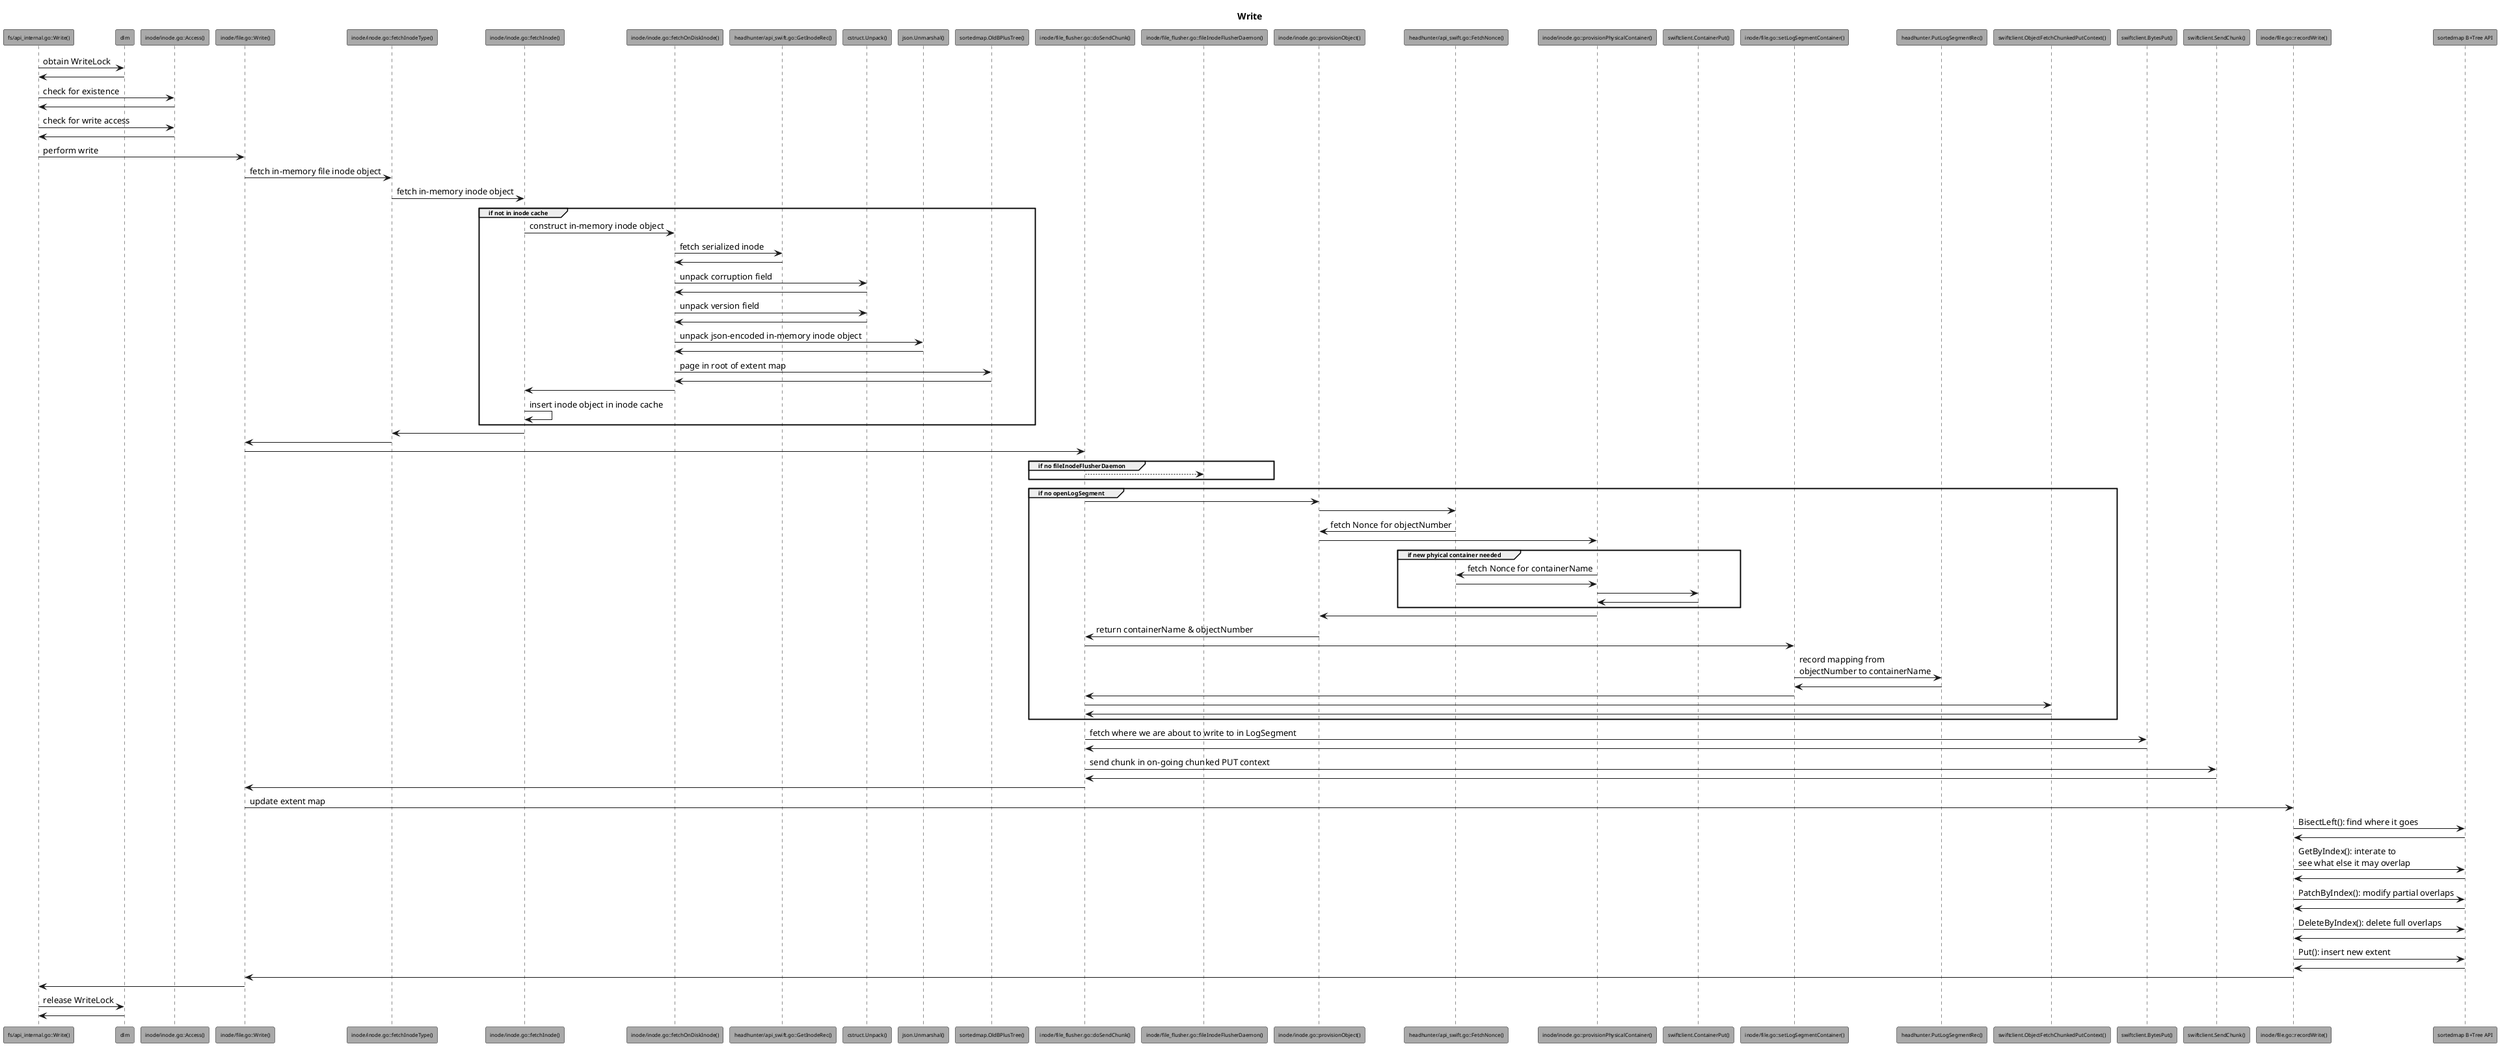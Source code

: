 @startuml

skinparam sequenceTitleFontSize 40
skinparam sequenceTitleFontStyle bold

skinparam sequenceParticipantBackgroundColor #darkgrey
skinparam sequenceParticipantFontSize 8

skinparam sequenceGroupHeaderFontSize 9

title Write

participant fs.Write as "fs/api_internal.go::Write()"
participant dlm
participant inode.Access as "inode/inode.go::Access()"
participant inode.Write as "inode/file.go::Write()"
participant inode.fetchInodeType as "inode/inode.go::fetchInodeType()"
participant inode.fetchInode as "inode/inode.go::fetchInode()"
participant inode.fetchOnDiskInode as "inode/inode.go::fetchOnDiskInode()"
participant headhunter.GetInodeRec as "headhunter/api_swift.go::GetInodeRec()"
participant cstruct.Unpack as "cstruct.Unpack()"
participant json.Unmarshal as "json.Unmarshal()"
participant sortedmap.OldBPlusTree as "sortedmap.OldBPlusTree()"
participant inode.doSendChunk as "inode/file_flusher.go::doSendChunk()"
participant inode.fileInodeFlusherDaemon as "inode/file_flusher.go::fileInodeFlusherDaemon()"
participant inode.provisionObject as "inode/inode.go::provisionObject()"
participant headhunter.FetchNonce as "headhunter/api_swift.go::FetchNonce()"
participant inode.provisionPhysicalContainer as "inode/inode.go::provisionPhysicalContainer()"
participant swiftclient.ContainerPut as "swiftclient.ContainerPut()"
participant inode.setLogSegmentContainer as "inode/file.go::setLogSegmentContainer()"
participant headhunter.PutLogSegmentRec as "headhunter.PutLogSegmentRec()"
participant swiftclient.ObjectFetchChunkedPutContext as "swiftclient.ObjectFetchChunkedPutContext()"
participant swiftclient.BytesPut as "swiftclient.BytesPut()"
participant swiftclient.SendChunk as "swiftclient.SendChunk()"
participant inode.recordWrite as "inode/file.go::recordWrite()"
participant sortedmap as "sortedmap B+Tree API"

fs.Write->dlm: obtain WriteLock
dlm->fs.Write
fs.Write->inode.Access: check for existence
inode.Access->fs.Write
fs.Write->inode.Access: check for write access
inode.Access->fs.Write
fs.Write->inode.Write: perform write
  inode.Write->inode.fetchInodeType: fetch in-memory file inode object
    inode.fetchInodeType->inode.fetchInode: fetch in-memory inode object
      group if not in inode cache
        inode.fetchInode->inode.fetchOnDiskInode: construct in-memory inode object
          inode.fetchOnDiskInode->headhunter.GetInodeRec: fetch serialized inode
          headhunter.GetInodeRec->inode.fetchOnDiskInode
          inode.fetchOnDiskInode->cstruct.Unpack: unpack corruption field
          cstruct.Unpack->inode.fetchOnDiskInode
          inode.fetchOnDiskInode->cstruct.Unpack: unpack version field
          cstruct.Unpack->inode.fetchOnDiskInode
          inode.fetchOnDiskInode->json.Unmarshal: unpack json-encoded in-memory inode object
          json.Unmarshal->inode.fetchOnDiskInode
          inode.fetchOnDiskInode->sortedmap.OldBPlusTree: page in root of extent map
          sortedmap.OldBPlusTree->inode.fetchOnDiskInode
        inode.fetchOnDiskInode->inode.fetchInode
        inode.fetchInode->inode.fetchInode: insert inode object in inode cache
      end
    inode.fetchInode->inode.fetchInodeType
  inode.fetchInodeType->inode.Write
  inode.Write->inode.doSendChunk
    group if no fileInodeFlusherDaemon
      inode.doSendChunk-->inode.fileInodeFlusherDaemon
    end
    group if no openLogSegment
      inode.doSendChunk->inode.provisionObject
        inode.provisionObject->headhunter.FetchNonce
        headhunter.FetchNonce->inode.provisionObject: fetch Nonce for objectNumber
        inode.provisionObject->inode.provisionPhysicalContainer
          group if new phyical container needed
            inode.provisionPhysicalContainer->headhunter.FetchNonce: fetch Nonce for containerName
            headhunter.FetchNonce->inode.provisionPhysicalContainer
            inode.provisionPhysicalContainer->swiftclient.ContainerPut
            swiftclient.ContainerPut->inode.provisionPhysicalContainer
          end
        inode.provisionPhysicalContainer->inode.provisionObject
      inode.provisionObject->inode.doSendChunk: return containerName & objectNumber
      inode.doSendChunk->inode.setLogSegmentContainer
        inode.setLogSegmentContainer->headhunter.PutLogSegmentRec: record mapping from\nobjectNumber to containerName
        headhunter.PutLogSegmentRec->inode.setLogSegmentContainer
      inode.setLogSegmentContainer->inode.doSendChunk
      inode.doSendChunk->swiftclient.ObjectFetchChunkedPutContext
      swiftclient.ObjectFetchChunkedPutContext->inode.doSendChunk
    end
    inode.doSendChunk->swiftclient.BytesPut: fetch where we are about to write to in LogSegment
    swiftclient.BytesPut->inode.doSendChunk
    inode.doSendChunk->swiftclient.SendChunk: send chunk in on-going chunked PUT context
    swiftclient.SendChunk->inode.doSendChunk
  inode.doSendChunk->inode.Write
  inode.Write->inode.recordWrite: update extent map
    inode.recordWrite->sortedmap: BisectLeft(): find where it goes
    sortedmap->inode.recordWrite
    inode.recordWrite->sortedmap: GetByIndex(): interate to\nsee what else it may overlap
    sortedmap->inode.recordWrite
    inode.recordWrite->sortedmap: PatchByIndex(): modify partial overlaps
    sortedmap->inode.recordWrite
    inode.recordWrite->sortedmap: DeleteByIndex(): delete full overlaps
    sortedmap->inode.recordWrite
    inode.recordWrite->sortedmap: Put(): insert new extent
    sortedmap->inode.recordWrite
  inode.recordWrite->inode.Write
inode.Write->fs.Write
fs.Write->dlm: release WriteLock
dlm->fs.Write

@enduml
